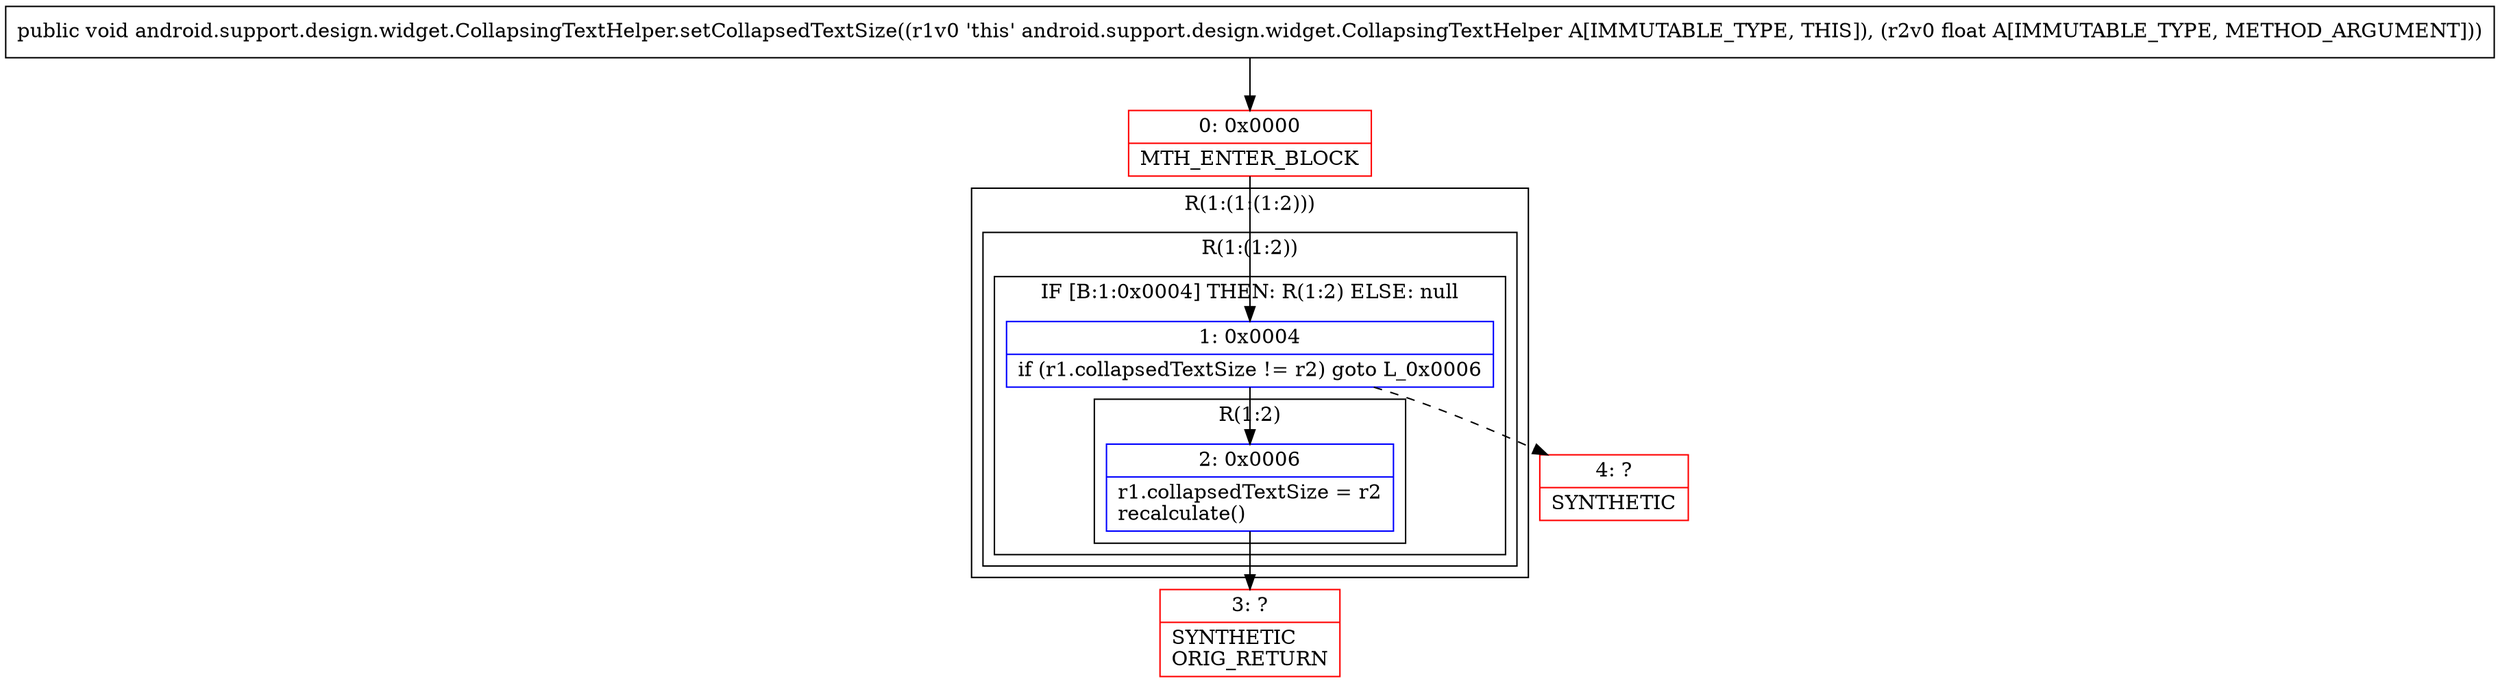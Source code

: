 digraph "CFG forandroid.support.design.widget.CollapsingTextHelper.setCollapsedTextSize(F)V" {
subgraph cluster_Region_1255168445 {
label = "R(1:(1:(1:2)))";
node [shape=record,color=blue];
subgraph cluster_Region_981995294 {
label = "R(1:(1:2))";
node [shape=record,color=blue];
subgraph cluster_IfRegion_1798158285 {
label = "IF [B:1:0x0004] THEN: R(1:2) ELSE: null";
node [shape=record,color=blue];
Node_1 [shape=record,label="{1\:\ 0x0004|if (r1.collapsedTextSize != r2) goto L_0x0006\l}"];
subgraph cluster_Region_1150061183 {
label = "R(1:2)";
node [shape=record,color=blue];
Node_2 [shape=record,label="{2\:\ 0x0006|r1.collapsedTextSize = r2\lrecalculate()\l}"];
}
}
}
}
Node_0 [shape=record,color=red,label="{0\:\ 0x0000|MTH_ENTER_BLOCK\l}"];
Node_3 [shape=record,color=red,label="{3\:\ ?|SYNTHETIC\lORIG_RETURN\l}"];
Node_4 [shape=record,color=red,label="{4\:\ ?|SYNTHETIC\l}"];
MethodNode[shape=record,label="{public void android.support.design.widget.CollapsingTextHelper.setCollapsedTextSize((r1v0 'this' android.support.design.widget.CollapsingTextHelper A[IMMUTABLE_TYPE, THIS]), (r2v0 float A[IMMUTABLE_TYPE, METHOD_ARGUMENT])) }"];
MethodNode -> Node_0;
Node_1 -> Node_2;
Node_1 -> Node_4[style=dashed];
Node_2 -> Node_3;
Node_0 -> Node_1;
}

